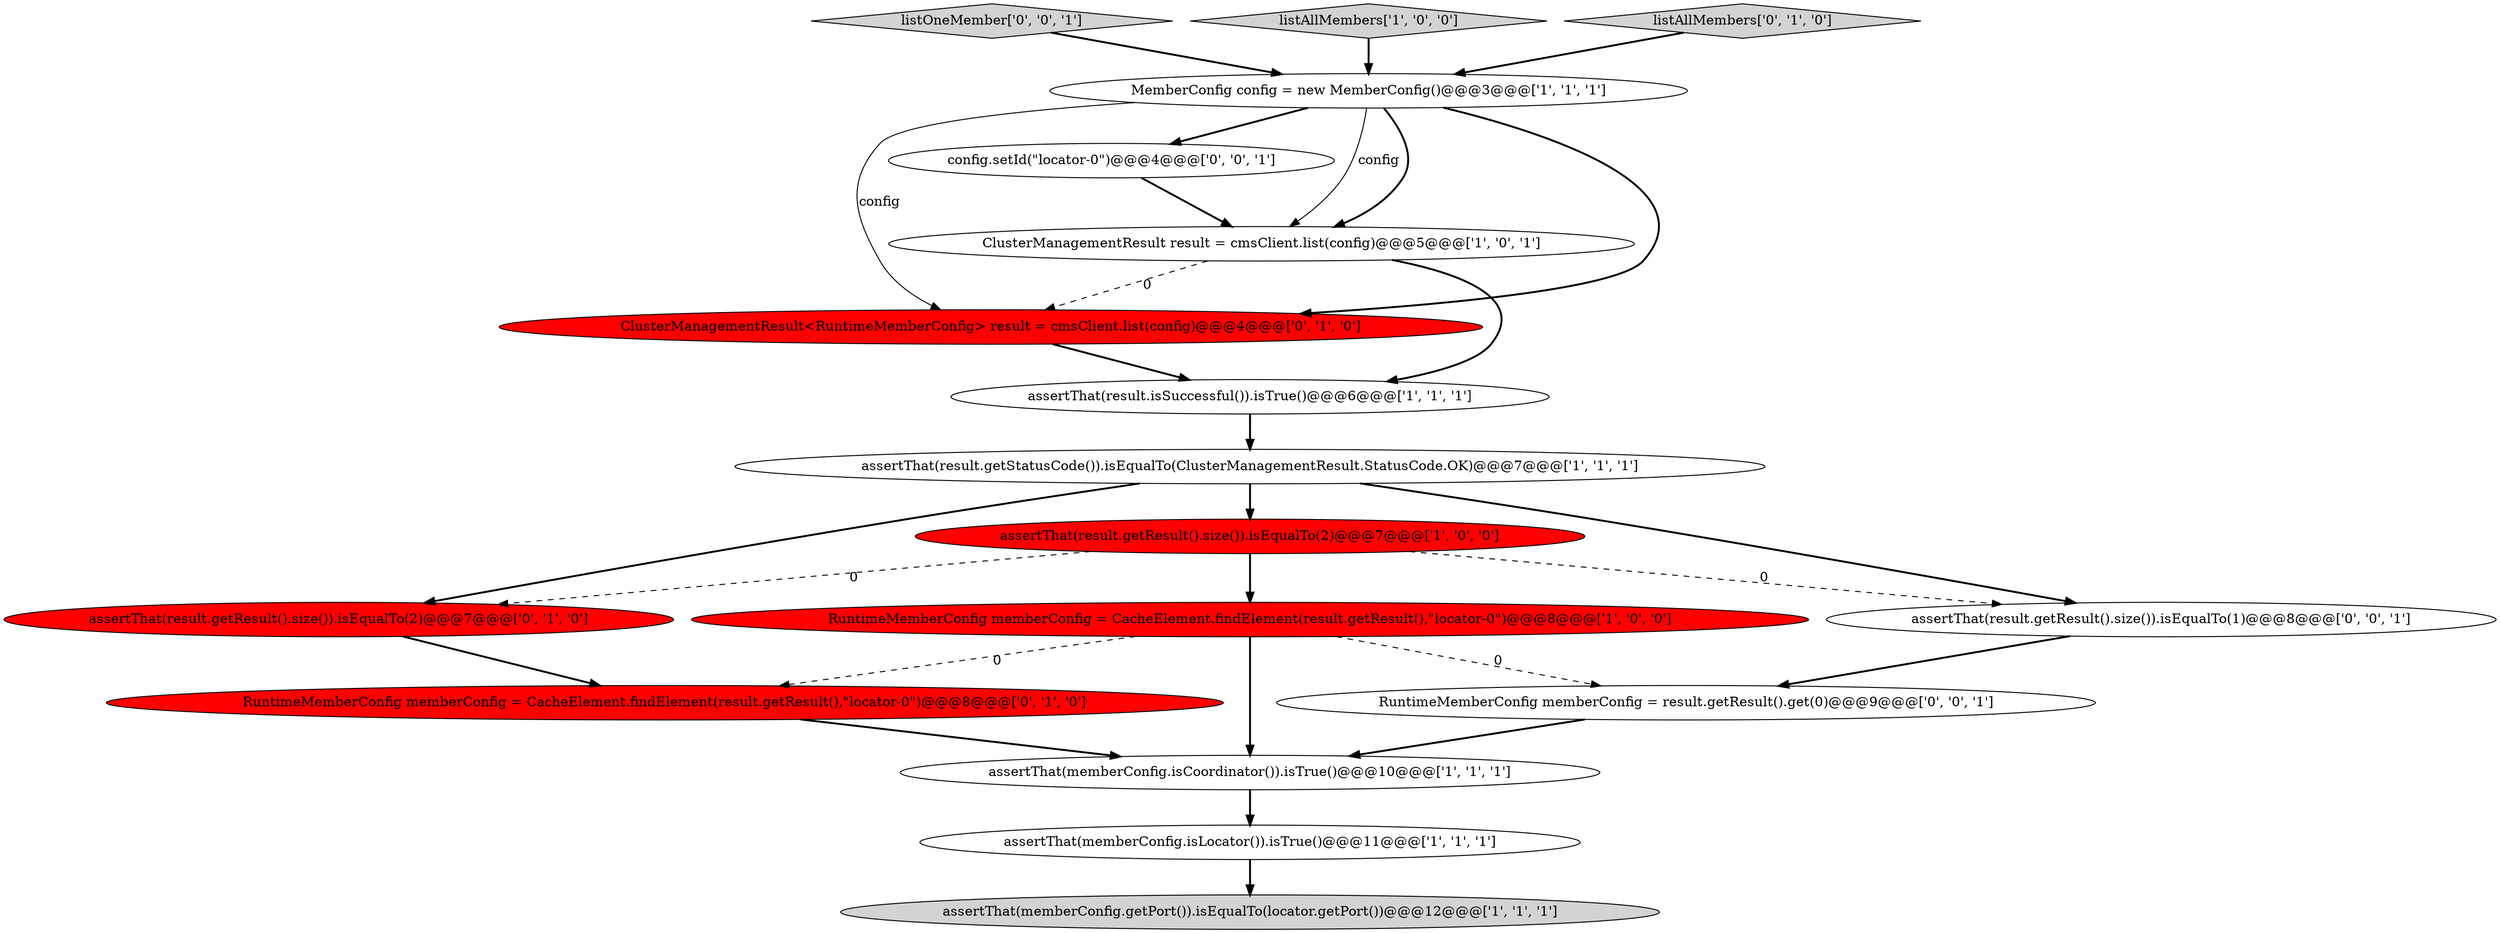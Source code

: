 digraph {
15 [style = filled, label = "RuntimeMemberConfig memberConfig = result.getResult().get(0)@@@9@@@['0', '0', '1']", fillcolor = white, shape = ellipse image = "AAA0AAABBB3BBB"];
2 [style = filled, label = "assertThat(result.getResult().size()).isEqualTo(2)@@@7@@@['1', '0', '0']", fillcolor = red, shape = ellipse image = "AAA1AAABBB1BBB"];
0 [style = filled, label = "MemberConfig config = new MemberConfig()@@@3@@@['1', '1', '1']", fillcolor = white, shape = ellipse image = "AAA0AAABBB1BBB"];
17 [style = filled, label = "config.setId(\"locator-0\")@@@4@@@['0', '0', '1']", fillcolor = white, shape = ellipse image = "AAA0AAABBB3BBB"];
1 [style = filled, label = "assertThat(result.getStatusCode()).isEqualTo(ClusterManagementResult.StatusCode.OK)@@@7@@@['1', '1', '1']", fillcolor = white, shape = ellipse image = "AAA0AAABBB1BBB"];
13 [style = filled, label = "RuntimeMemberConfig memberConfig = CacheElement.findElement(result.getResult(),\"locator-0\")@@@8@@@['0', '1', '0']", fillcolor = red, shape = ellipse image = "AAA1AAABBB2BBB"];
16 [style = filled, label = "listOneMember['0', '0', '1']", fillcolor = lightgray, shape = diamond image = "AAA0AAABBB3BBB"];
12 [style = filled, label = "ClusterManagementResult<RuntimeMemberConfig> result = cmsClient.list(config)@@@4@@@['0', '1', '0']", fillcolor = red, shape = ellipse image = "AAA1AAABBB2BBB"];
11 [style = filled, label = "assertThat(result.getResult().size()).isEqualTo(2)@@@7@@@['0', '1', '0']", fillcolor = red, shape = ellipse image = "AAA1AAABBB2BBB"];
9 [style = filled, label = "assertThat(memberConfig.isLocator()).isTrue()@@@11@@@['1', '1', '1']", fillcolor = white, shape = ellipse image = "AAA0AAABBB1BBB"];
14 [style = filled, label = "assertThat(result.getResult().size()).isEqualTo(1)@@@8@@@['0', '0', '1']", fillcolor = white, shape = ellipse image = "AAA0AAABBB3BBB"];
4 [style = filled, label = "assertThat(memberConfig.isCoordinator()).isTrue()@@@10@@@['1', '1', '1']", fillcolor = white, shape = ellipse image = "AAA0AAABBB1BBB"];
3 [style = filled, label = "listAllMembers['1', '0', '0']", fillcolor = lightgray, shape = diamond image = "AAA0AAABBB1BBB"];
5 [style = filled, label = "ClusterManagementResult result = cmsClient.list(config)@@@5@@@['1', '0', '1']", fillcolor = white, shape = ellipse image = "AAA0AAABBB1BBB"];
7 [style = filled, label = "RuntimeMemberConfig memberConfig = CacheElement.findElement(result.getResult(),\"locator-0\")@@@8@@@['1', '0', '0']", fillcolor = red, shape = ellipse image = "AAA1AAABBB1BBB"];
8 [style = filled, label = "assertThat(memberConfig.getPort()).isEqualTo(locator.getPort())@@@12@@@['1', '1', '1']", fillcolor = lightgray, shape = ellipse image = "AAA0AAABBB1BBB"];
6 [style = filled, label = "assertThat(result.isSuccessful()).isTrue()@@@6@@@['1', '1', '1']", fillcolor = white, shape = ellipse image = "AAA0AAABBB1BBB"];
10 [style = filled, label = "listAllMembers['0', '1', '0']", fillcolor = lightgray, shape = diamond image = "AAA0AAABBB2BBB"];
4->9 [style = bold, label=""];
17->5 [style = bold, label=""];
0->5 [style = solid, label="config"];
16->0 [style = bold, label=""];
5->12 [style = dashed, label="0"];
0->17 [style = bold, label=""];
0->12 [style = bold, label=""];
0->12 [style = solid, label="config"];
7->4 [style = bold, label=""];
9->8 [style = bold, label=""];
12->6 [style = bold, label=""];
3->0 [style = bold, label=""];
1->11 [style = bold, label=""];
6->1 [style = bold, label=""];
5->6 [style = bold, label=""];
2->14 [style = dashed, label="0"];
10->0 [style = bold, label=""];
11->13 [style = bold, label=""];
15->4 [style = bold, label=""];
7->13 [style = dashed, label="0"];
7->15 [style = dashed, label="0"];
2->11 [style = dashed, label="0"];
1->14 [style = bold, label=""];
1->2 [style = bold, label=""];
14->15 [style = bold, label=""];
2->7 [style = bold, label=""];
0->5 [style = bold, label=""];
13->4 [style = bold, label=""];
}
